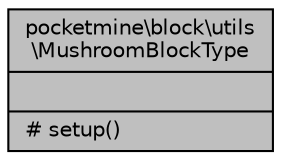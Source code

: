 digraph "pocketmine\block\utils\MushroomBlockType"
{
 // INTERACTIVE_SVG=YES
 // LATEX_PDF_SIZE
  edge [fontname="Helvetica",fontsize="10",labelfontname="Helvetica",labelfontsize="10"];
  node [fontname="Helvetica",fontsize="10",shape=record];
  Node1 [label="{pocketmine\\block\\utils\l\\MushroomBlockType\n||# setup()\l}",height=0.2,width=0.4,color="black", fillcolor="grey75", style="filled", fontcolor="black",tooltip=" "];
}
